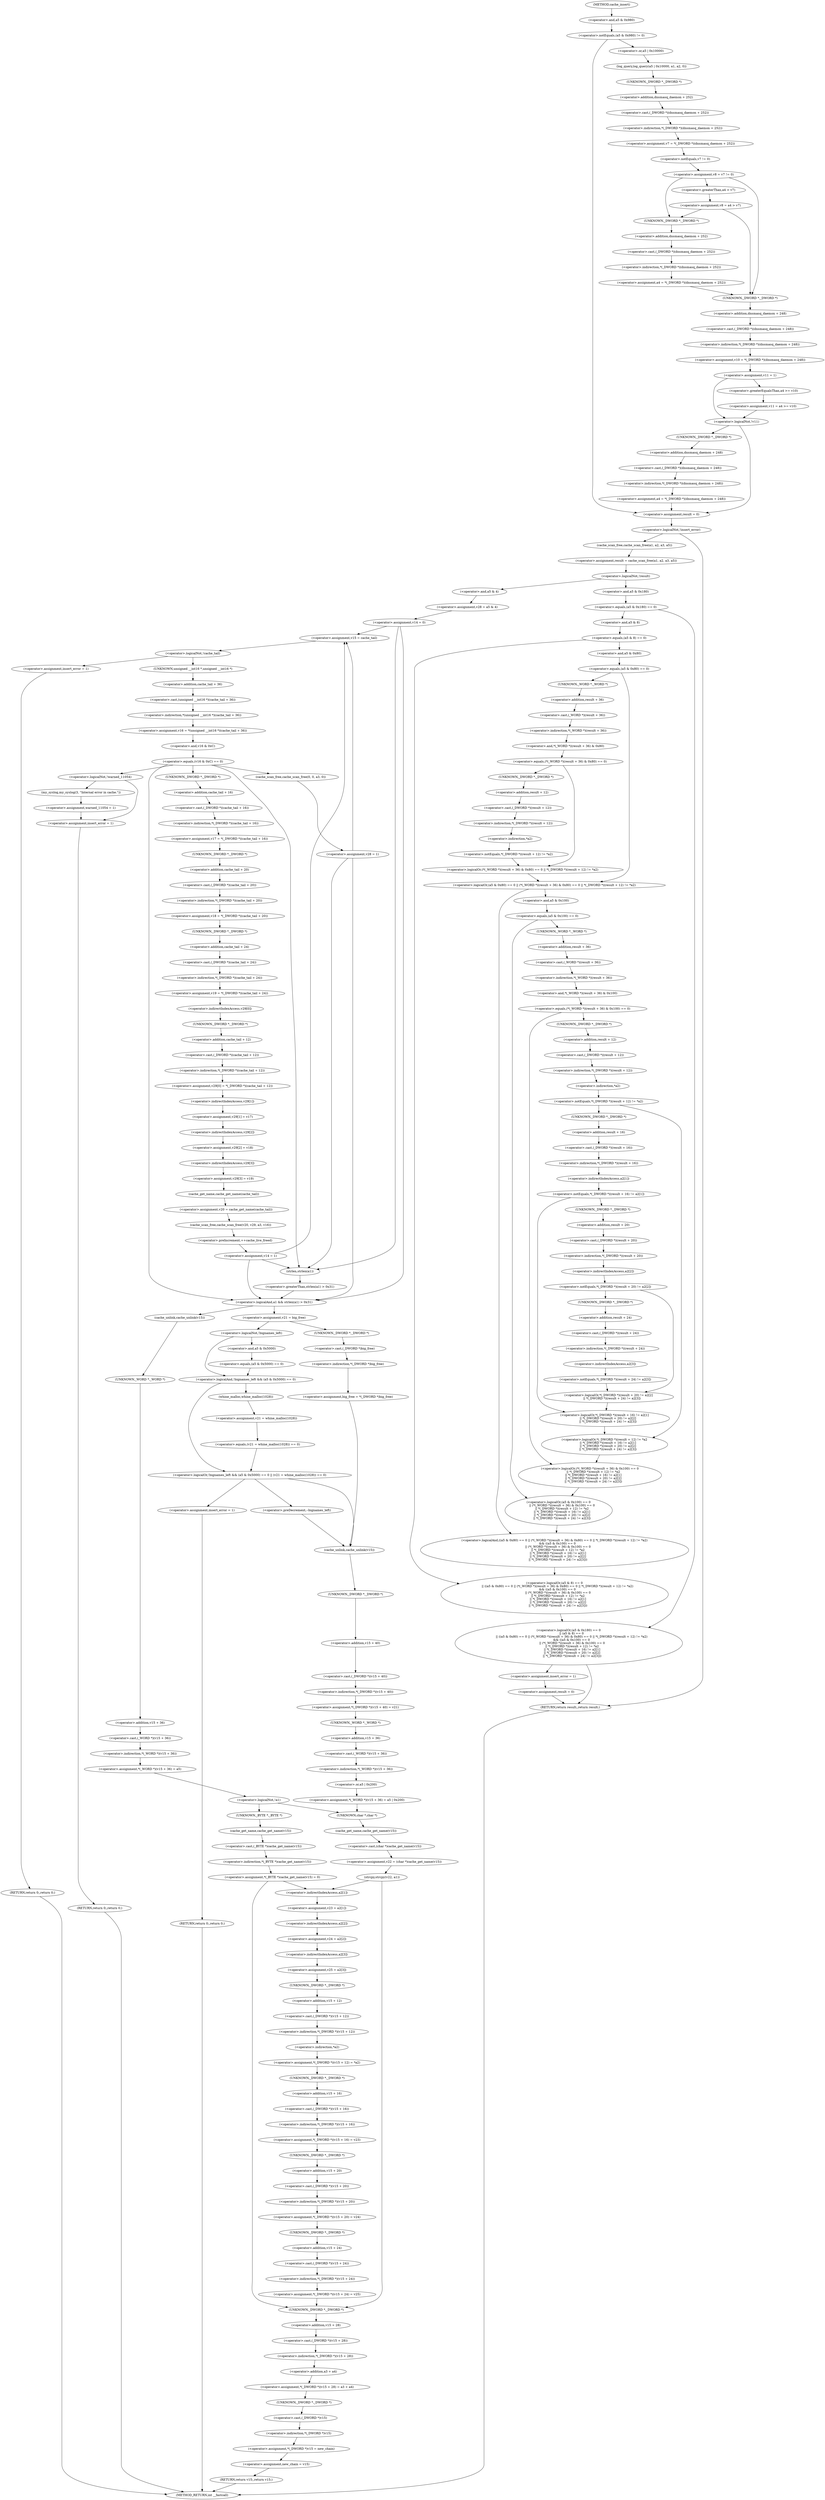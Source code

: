 digraph cache_insert {  
"1000147" [label = "(<operator>.notEquals,(a5 & 0x980) != 0)" ]
"1000148" [label = "(<operator>.and,a5 & 0x980)" ]
"1000153" [label = "(log_query,log_query(a5 | 0x10000, a1, a2, 0))" ]
"1000154" [label = "(<operator>.or,a5 | 0x10000)" ]
"1000160" [label = "(<operator>.assignment,v7 = *(_DWORD *)(dnsmasq_daemon + 252))" ]
"1000162" [label = "(<operator>.indirection,*(_DWORD *)(dnsmasq_daemon + 252))" ]
"1000163" [label = "(<operator>.cast,(_DWORD *)(dnsmasq_daemon + 252))" ]
"1000164" [label = "(UNKNOWN,_DWORD *,_DWORD *)" ]
"1000165" [label = "(<operator>.addition,dnsmasq_daemon + 252)" ]
"1000168" [label = "(<operator>.assignment,v8 = v7 != 0)" ]
"1000170" [label = "(<operator>.notEquals,v7 != 0)" ]
"1000175" [label = "(<operator>.assignment,v8 = a4 > v7)" ]
"1000177" [label = "(<operator>.greaterThan,a4 > v7)" ]
"1000182" [label = "(<operator>.assignment,a4 = *(_DWORD *)(dnsmasq_daemon + 252))" ]
"1000184" [label = "(<operator>.indirection,*(_DWORD *)(dnsmasq_daemon + 252))" ]
"1000185" [label = "(<operator>.cast,(_DWORD *)(dnsmasq_daemon + 252))" ]
"1000186" [label = "(UNKNOWN,_DWORD *,_DWORD *)" ]
"1000187" [label = "(<operator>.addition,dnsmasq_daemon + 252)" ]
"1000190" [label = "(<operator>.assignment,v10 = *(_DWORD *)(dnsmasq_daemon + 248))" ]
"1000192" [label = "(<operator>.indirection,*(_DWORD *)(dnsmasq_daemon + 248))" ]
"1000193" [label = "(<operator>.cast,(_DWORD *)(dnsmasq_daemon + 248))" ]
"1000194" [label = "(UNKNOWN,_DWORD *,_DWORD *)" ]
"1000195" [label = "(<operator>.addition,dnsmasq_daemon + 248)" ]
"1000198" [label = "(<operator>.assignment,v11 = 1)" ]
"1000203" [label = "(<operator>.assignment,v11 = a4 >= v10)" ]
"1000205" [label = "(<operator>.greaterEqualsThan,a4 >= v10)" ]
"1000209" [label = "(<operator>.logicalNot,!v11)" ]
"1000211" [label = "(<operator>.assignment,a4 = *(_DWORD *)(dnsmasq_daemon + 248))" ]
"1000213" [label = "(<operator>.indirection,*(_DWORD *)(dnsmasq_daemon + 248))" ]
"1000214" [label = "(<operator>.cast,(_DWORD *)(dnsmasq_daemon + 248))" ]
"1000215" [label = "(UNKNOWN,_DWORD *,_DWORD *)" ]
"1000216" [label = "(<operator>.addition,dnsmasq_daemon + 248)" ]
"1000219" [label = "(<operator>.assignment,result = 0)" ]
"1000223" [label = "(<operator>.logicalNot,!insert_error)" ]
"1000226" [label = "(<operator>.assignment,result = cache_scan_free(a1, a2, a3, a5))" ]
"1000228" [label = "(cache_scan_free,cache_scan_free(a1, a2, a3, a5))" ]
"1000234" [label = "(<operator>.logicalNot,!result)" ]
"1000237" [label = "(<operator>.assignment,v28 = a5 & 4)" ]
"1000239" [label = "(<operator>.and,a5 & 4)" ]
"1000242" [label = "(<operator>.assignment,v14 = 0)" ]
"1000248" [label = "(<operator>.assignment,v15 = cache_tail)" ]
"1000252" [label = "(<operator>.logicalNot,!cache_tail)" ]
"1000255" [label = "(<operator>.assignment,insert_error = 1)" ]
"1000258" [label = "(RETURN,return 0;,return 0;)" ]
"1000260" [label = "(<operator>.assignment,v16 = *(unsigned __int16 *)(cache_tail + 36))" ]
"1000262" [label = "(<operator>.indirection,*(unsigned __int16 *)(cache_tail + 36))" ]
"1000263" [label = "(<operator>.cast,(unsigned __int16 *)(cache_tail + 36))" ]
"1000264" [label = "(UNKNOWN,unsigned __int16 *,unsigned __int16 *)" ]
"1000265" [label = "(<operator>.addition,cache_tail + 36)" ]
"1000269" [label = "(<operator>.equals,(v16 & 0xC) == 0)" ]
"1000270" [label = "(<operator>.and,v16 & 0xC)" ]
"1000279" [label = "(<operator>.logicalNot,!warned_11054)" ]
"1000282" [label = "(my_syslog,my_syslog(3, \"Internal error in cache.\"))" ]
"1000285" [label = "(<operator>.assignment,warned_11054 = 1)" ]
"1000288" [label = "(<operator>.assignment,insert_error = 1)" ]
"1000291" [label = "(RETURN,return 0;,return 0;)" ]
"1000296" [label = "(<operator>.assignment,v17 = *(_DWORD *)(cache_tail + 16))" ]
"1000298" [label = "(<operator>.indirection,*(_DWORD *)(cache_tail + 16))" ]
"1000299" [label = "(<operator>.cast,(_DWORD *)(cache_tail + 16))" ]
"1000300" [label = "(UNKNOWN,_DWORD *,_DWORD *)" ]
"1000301" [label = "(<operator>.addition,cache_tail + 16)" ]
"1000304" [label = "(<operator>.assignment,v18 = *(_DWORD *)(cache_tail + 20))" ]
"1000306" [label = "(<operator>.indirection,*(_DWORD *)(cache_tail + 20))" ]
"1000307" [label = "(<operator>.cast,(_DWORD *)(cache_tail + 20))" ]
"1000308" [label = "(UNKNOWN,_DWORD *,_DWORD *)" ]
"1000309" [label = "(<operator>.addition,cache_tail + 20)" ]
"1000312" [label = "(<operator>.assignment,v19 = *(_DWORD *)(cache_tail + 24))" ]
"1000314" [label = "(<operator>.indirection,*(_DWORD *)(cache_tail + 24))" ]
"1000315" [label = "(<operator>.cast,(_DWORD *)(cache_tail + 24))" ]
"1000316" [label = "(UNKNOWN,_DWORD *,_DWORD *)" ]
"1000317" [label = "(<operator>.addition,cache_tail + 24)" ]
"1000320" [label = "(<operator>.assignment,v29[0] = *(_DWORD *)(cache_tail + 12))" ]
"1000321" [label = "(<operator>.indirectIndexAccess,v29[0])" ]
"1000324" [label = "(<operator>.indirection,*(_DWORD *)(cache_tail + 12))" ]
"1000325" [label = "(<operator>.cast,(_DWORD *)(cache_tail + 12))" ]
"1000326" [label = "(UNKNOWN,_DWORD *,_DWORD *)" ]
"1000327" [label = "(<operator>.addition,cache_tail + 12)" ]
"1000330" [label = "(<operator>.assignment,v29[1] = v17)" ]
"1000331" [label = "(<operator>.indirectIndexAccess,v29[1])" ]
"1000335" [label = "(<operator>.assignment,v29[2] = v18)" ]
"1000336" [label = "(<operator>.indirectIndexAccess,v29[2])" ]
"1000340" [label = "(<operator>.assignment,v29[3] = v19)" ]
"1000341" [label = "(<operator>.indirectIndexAccess,v29[3])" ]
"1000345" [label = "(<operator>.assignment,v20 = cache_get_name(cache_tail))" ]
"1000347" [label = "(cache_get_name,cache_get_name(cache_tail))" ]
"1000349" [label = "(cache_scan_free,cache_scan_free(v20, v29, a3, v16))" ]
"1000354" [label = "(<operator>.preIncrement,++cache_live_freed)" ]
"1000356" [label = "(<operator>.assignment,v14 = 1)" ]
"1000361" [label = "(cache_scan_free,cache_scan_free(0, 0, a3, 0))" ]
"1000366" [label = "(<operator>.assignment,v28 = 1)" ]
"1000370" [label = "(<operator>.logicalAnd,a1 && strlen(a1) > 0x31)" ]
"1000372" [label = "(<operator>.greaterThan,strlen(a1) > 0x31)" ]
"1000373" [label = "(strlen,strlen(a1))" ]
"1000377" [label = "(<operator>.assignment,v21 = big_free)" ]
"1000383" [label = "(<operator>.assignment,big_free = *(_DWORD *)big_free)" ]
"1000385" [label = "(<operator>.indirection,*(_DWORD *)big_free)" ]
"1000386" [label = "(<operator>.cast,(_DWORD *)big_free)" ]
"1000387" [label = "(UNKNOWN,_DWORD *,_DWORD *)" ]
"1000392" [label = "(<operator>.logicalOr,!bignames_left && (a5 & 0x5000) == 0 || (v21 = whine_malloc(1028)) == 0)" ]
"1000393" [label = "(<operator>.logicalAnd,!bignames_left && (a5 & 0x5000) == 0)" ]
"1000394" [label = "(<operator>.logicalNot,!bignames_left)" ]
"1000396" [label = "(<operator>.equals,(a5 & 0x5000) == 0)" ]
"1000397" [label = "(<operator>.and,a5 & 0x5000)" ]
"1000401" [label = "(<operator>.equals,(v21 = whine_malloc(1028)) == 0)" ]
"1000402" [label = "(<operator>.assignment,v21 = whine_malloc(1028))" ]
"1000404" [label = "(whine_malloc,whine_malloc(1028))" ]
"1000408" [label = "(<operator>.assignment,insert_error = 1)" ]
"1000411" [label = "(RETURN,return 0;,return 0;)" ]
"1000415" [label = "(<operator>.preDecrement,--bignames_left)" ]
"1000417" [label = "(cache_unlink,cache_unlink(v15))" ]
"1000419" [label = "(<operator>.assignment,*(_DWORD *)(v15 + 40) = v21)" ]
"1000420" [label = "(<operator>.indirection,*(_DWORD *)(v15 + 40))" ]
"1000421" [label = "(<operator>.cast,(_DWORD *)(v15 + 40))" ]
"1000422" [label = "(UNKNOWN,_DWORD *,_DWORD *)" ]
"1000423" [label = "(<operator>.addition,v15 + 40)" ]
"1000427" [label = "(<operator>.assignment,*(_WORD *)(v15 + 36) = a5 | 0x200)" ]
"1000428" [label = "(<operator>.indirection,*(_WORD *)(v15 + 36))" ]
"1000429" [label = "(<operator>.cast,(_WORD *)(v15 + 36))" ]
"1000430" [label = "(UNKNOWN,_WORD *,_WORD *)" ]
"1000431" [label = "(<operator>.addition,v15 + 36)" ]
"1000434" [label = "(<operator>.or,a5 | 0x200)" ]
"1000439" [label = "(cache_unlink,cache_unlink(v15))" ]
"1000441" [label = "(<operator>.assignment,*(_WORD *)(v15 + 36) = a5)" ]
"1000442" [label = "(<operator>.indirection,*(_WORD *)(v15 + 36))" ]
"1000443" [label = "(<operator>.cast,(_WORD *)(v15 + 36))" ]
"1000444" [label = "(UNKNOWN,_WORD *,_WORD *)" ]
"1000445" [label = "(<operator>.addition,v15 + 36)" ]
"1000450" [label = "(<operator>.logicalNot,!a1)" ]
"1000453" [label = "(<operator>.assignment,*(_BYTE *)cache_get_name(v15) = 0)" ]
"1000454" [label = "(<operator>.indirection,*(_BYTE *)cache_get_name(v15))" ]
"1000455" [label = "(<operator>.cast,(_BYTE *)cache_get_name(v15))" ]
"1000456" [label = "(UNKNOWN,_BYTE *,_BYTE *)" ]
"1000457" [label = "(cache_get_name,cache_get_name(v15))" ]
"1000461" [label = "(<operator>.assignment,v22 = (char *)cache_get_name(v15))" ]
"1000463" [label = "(<operator>.cast,(char *)cache_get_name(v15))" ]
"1000464" [label = "(UNKNOWN,char *,char *)" ]
"1000465" [label = "(cache_get_name,cache_get_name(v15))" ]
"1000467" [label = "(strcpy,strcpy(v22, a1))" ]
"1000474" [label = "(<operator>.assignment,v23 = a2[1])" ]
"1000476" [label = "(<operator>.indirectIndexAccess,a2[1])" ]
"1000479" [label = "(<operator>.assignment,v24 = a2[2])" ]
"1000481" [label = "(<operator>.indirectIndexAccess,a2[2])" ]
"1000484" [label = "(<operator>.assignment,v25 = a2[3])" ]
"1000486" [label = "(<operator>.indirectIndexAccess,a2[3])" ]
"1000489" [label = "(<operator>.assignment,*(_DWORD *)(v15 + 12) = *a2)" ]
"1000490" [label = "(<operator>.indirection,*(_DWORD *)(v15 + 12))" ]
"1000491" [label = "(<operator>.cast,(_DWORD *)(v15 + 12))" ]
"1000492" [label = "(UNKNOWN,_DWORD *,_DWORD *)" ]
"1000493" [label = "(<operator>.addition,v15 + 12)" ]
"1000496" [label = "(<operator>.indirection,*a2)" ]
"1000498" [label = "(<operator>.assignment,*(_DWORD *)(v15 + 16) = v23)" ]
"1000499" [label = "(<operator>.indirection,*(_DWORD *)(v15 + 16))" ]
"1000500" [label = "(<operator>.cast,(_DWORD *)(v15 + 16))" ]
"1000501" [label = "(UNKNOWN,_DWORD *,_DWORD *)" ]
"1000502" [label = "(<operator>.addition,v15 + 16)" ]
"1000506" [label = "(<operator>.assignment,*(_DWORD *)(v15 + 20) = v24)" ]
"1000507" [label = "(<operator>.indirection,*(_DWORD *)(v15 + 20))" ]
"1000508" [label = "(<operator>.cast,(_DWORD *)(v15 + 20))" ]
"1000509" [label = "(UNKNOWN,_DWORD *,_DWORD *)" ]
"1000510" [label = "(<operator>.addition,v15 + 20)" ]
"1000514" [label = "(<operator>.assignment,*(_DWORD *)(v15 + 24) = v25)" ]
"1000515" [label = "(<operator>.indirection,*(_DWORD *)(v15 + 24))" ]
"1000516" [label = "(<operator>.cast,(_DWORD *)(v15 + 24))" ]
"1000517" [label = "(UNKNOWN,_DWORD *,_DWORD *)" ]
"1000518" [label = "(<operator>.addition,v15 + 24)" ]
"1000522" [label = "(<operator>.assignment,*(_DWORD *)(v15 + 28) = a3 + a4)" ]
"1000523" [label = "(<operator>.indirection,*(_DWORD *)(v15 + 28))" ]
"1000524" [label = "(<operator>.cast,(_DWORD *)(v15 + 28))" ]
"1000525" [label = "(UNKNOWN,_DWORD *,_DWORD *)" ]
"1000526" [label = "(<operator>.addition,v15 + 28)" ]
"1000529" [label = "(<operator>.addition,a3 + a4)" ]
"1000532" [label = "(<operator>.assignment,*(_DWORD *)v15 = new_chain)" ]
"1000533" [label = "(<operator>.indirection,*(_DWORD *)v15)" ]
"1000534" [label = "(<operator>.cast,(_DWORD *)v15)" ]
"1000535" [label = "(UNKNOWN,_DWORD *,_DWORD *)" ]
"1000538" [label = "(<operator>.assignment,new_chain = v15)" ]
"1000541" [label = "(RETURN,return v15;,return v15;)" ]
"1000544" [label = "(<operator>.logicalOr,(a5 & 0x180) == 0\n      || (a5 & 8) == 0\n      || ((a5 & 0x80) == 0 || (*(_WORD *)(result + 36) & 0x80) == 0 || *(_DWORD *)(result + 12) != *a2)\n      && ((a5 & 0x100) == 0\n       || (*(_WORD *)(result + 36) & 0x100) == 0\n       || *(_DWORD *)(result + 12) != *a2\n       || *(_DWORD *)(result + 16) != a2[1]\n       || *(_DWORD *)(result + 20) != a2[2]\n       || *(_DWORD *)(result + 24) != a2[3]))" ]
"1000545" [label = "(<operator>.equals,(a5 & 0x180) == 0)" ]
"1000546" [label = "(<operator>.and,a5 & 0x180)" ]
"1000550" [label = "(<operator>.logicalOr,(a5 & 8) == 0\n      || ((a5 & 0x80) == 0 || (*(_WORD *)(result + 36) & 0x80) == 0 || *(_DWORD *)(result + 12) != *a2)\n      && ((a5 & 0x100) == 0\n       || (*(_WORD *)(result + 36) & 0x100) == 0\n       || *(_DWORD *)(result + 12) != *a2\n       || *(_DWORD *)(result + 16) != a2[1]\n       || *(_DWORD *)(result + 20) != a2[2]\n       || *(_DWORD *)(result + 24) != a2[3]))" ]
"1000551" [label = "(<operator>.equals,(a5 & 8) == 0)" ]
"1000552" [label = "(<operator>.and,a5 & 8)" ]
"1000556" [label = "(<operator>.logicalAnd,((a5 & 0x80) == 0 || (*(_WORD *)(result + 36) & 0x80) == 0 || *(_DWORD *)(result + 12) != *a2)\n      && ((a5 & 0x100) == 0\n       || (*(_WORD *)(result + 36) & 0x100) == 0\n       || *(_DWORD *)(result + 12) != *a2\n       || *(_DWORD *)(result + 16) != a2[1]\n       || *(_DWORD *)(result + 20) != a2[2]\n       || *(_DWORD *)(result + 24) != a2[3]))" ]
"1000557" [label = "(<operator>.logicalOr,(a5 & 0x80) == 0 || (*(_WORD *)(result + 36) & 0x80) == 0 || *(_DWORD *)(result + 12) != *a2)" ]
"1000558" [label = "(<operator>.equals,(a5 & 0x80) == 0)" ]
"1000559" [label = "(<operator>.and,a5 & 0x80)" ]
"1000563" [label = "(<operator>.logicalOr,(*(_WORD *)(result + 36) & 0x80) == 0 || *(_DWORD *)(result + 12) != *a2)" ]
"1000564" [label = "(<operator>.equals,(*(_WORD *)(result + 36) & 0x80) == 0)" ]
"1000565" [label = "(<operator>.and,*(_WORD *)(result + 36) & 0x80)" ]
"1000566" [label = "(<operator>.indirection,*(_WORD *)(result + 36))" ]
"1000567" [label = "(<operator>.cast,(_WORD *)(result + 36))" ]
"1000568" [label = "(UNKNOWN,_WORD *,_WORD *)" ]
"1000569" [label = "(<operator>.addition,result + 36)" ]
"1000574" [label = "(<operator>.notEquals,*(_DWORD *)(result + 12) != *a2)" ]
"1000575" [label = "(<operator>.indirection,*(_DWORD *)(result + 12))" ]
"1000576" [label = "(<operator>.cast,(_DWORD *)(result + 12))" ]
"1000577" [label = "(UNKNOWN,_DWORD *,_DWORD *)" ]
"1000578" [label = "(<operator>.addition,result + 12)" ]
"1000581" [label = "(<operator>.indirection,*a2)" ]
"1000583" [label = "(<operator>.logicalOr,(a5 & 0x100) == 0\n       || (*(_WORD *)(result + 36) & 0x100) == 0\n       || *(_DWORD *)(result + 12) != *a2\n       || *(_DWORD *)(result + 16) != a2[1]\n       || *(_DWORD *)(result + 20) != a2[2]\n       || *(_DWORD *)(result + 24) != a2[3])" ]
"1000584" [label = "(<operator>.equals,(a5 & 0x100) == 0)" ]
"1000585" [label = "(<operator>.and,a5 & 0x100)" ]
"1000589" [label = "(<operator>.logicalOr,(*(_WORD *)(result + 36) & 0x100) == 0\n       || *(_DWORD *)(result + 12) != *a2\n       || *(_DWORD *)(result + 16) != a2[1]\n       || *(_DWORD *)(result + 20) != a2[2]\n       || *(_DWORD *)(result + 24) != a2[3])" ]
"1000590" [label = "(<operator>.equals,(*(_WORD *)(result + 36) & 0x100) == 0)" ]
"1000591" [label = "(<operator>.and,*(_WORD *)(result + 36) & 0x100)" ]
"1000592" [label = "(<operator>.indirection,*(_WORD *)(result + 36))" ]
"1000593" [label = "(<operator>.cast,(_WORD *)(result + 36))" ]
"1000594" [label = "(UNKNOWN,_WORD *,_WORD *)" ]
"1000595" [label = "(<operator>.addition,result + 36)" ]
"1000600" [label = "(<operator>.logicalOr,*(_DWORD *)(result + 12) != *a2\n       || *(_DWORD *)(result + 16) != a2[1]\n       || *(_DWORD *)(result + 20) != a2[2]\n       || *(_DWORD *)(result + 24) != a2[3])" ]
"1000601" [label = "(<operator>.notEquals,*(_DWORD *)(result + 12) != *a2)" ]
"1000602" [label = "(<operator>.indirection,*(_DWORD *)(result + 12))" ]
"1000603" [label = "(<operator>.cast,(_DWORD *)(result + 12))" ]
"1000604" [label = "(UNKNOWN,_DWORD *,_DWORD *)" ]
"1000605" [label = "(<operator>.addition,result + 12)" ]
"1000608" [label = "(<operator>.indirection,*a2)" ]
"1000610" [label = "(<operator>.logicalOr,*(_DWORD *)(result + 16) != a2[1]\n       || *(_DWORD *)(result + 20) != a2[2]\n       || *(_DWORD *)(result + 24) != a2[3])" ]
"1000611" [label = "(<operator>.notEquals,*(_DWORD *)(result + 16) != a2[1])" ]
"1000612" [label = "(<operator>.indirection,*(_DWORD *)(result + 16))" ]
"1000613" [label = "(<operator>.cast,(_DWORD *)(result + 16))" ]
"1000614" [label = "(UNKNOWN,_DWORD *,_DWORD *)" ]
"1000615" [label = "(<operator>.addition,result + 16)" ]
"1000618" [label = "(<operator>.indirectIndexAccess,a2[1])" ]
"1000621" [label = "(<operator>.logicalOr,*(_DWORD *)(result + 20) != a2[2]\n       || *(_DWORD *)(result + 24) != a2[3])" ]
"1000622" [label = "(<operator>.notEquals,*(_DWORD *)(result + 20) != a2[2])" ]
"1000623" [label = "(<operator>.indirection,*(_DWORD *)(result + 20))" ]
"1000624" [label = "(<operator>.cast,(_DWORD *)(result + 20))" ]
"1000625" [label = "(UNKNOWN,_DWORD *,_DWORD *)" ]
"1000626" [label = "(<operator>.addition,result + 20)" ]
"1000629" [label = "(<operator>.indirectIndexAccess,a2[2])" ]
"1000632" [label = "(<operator>.notEquals,*(_DWORD *)(result + 24) != a2[3])" ]
"1000633" [label = "(<operator>.indirection,*(_DWORD *)(result + 24))" ]
"1000634" [label = "(<operator>.cast,(_DWORD *)(result + 24))" ]
"1000635" [label = "(UNKNOWN,_DWORD *,_DWORD *)" ]
"1000636" [label = "(<operator>.addition,result + 24)" ]
"1000639" [label = "(<operator>.indirectIndexAccess,a2[3])" ]
"1000643" [label = "(<operator>.assignment,insert_error = 1)" ]
"1000646" [label = "(<operator>.assignment,result = 0)" ]
"1000649" [label = "(RETURN,return result;,return result;)" ]
"1000120" [label = "(METHOD,cache_insert)" ]
"1000651" [label = "(METHOD_RETURN,int __fastcall)" ]
  "1000147" -> "1000154" 
  "1000147" -> "1000219" 
  "1000148" -> "1000147" 
  "1000153" -> "1000164" 
  "1000154" -> "1000153" 
  "1000160" -> "1000170" 
  "1000162" -> "1000160" 
  "1000163" -> "1000162" 
  "1000164" -> "1000165" 
  "1000165" -> "1000163" 
  "1000168" -> "1000177" 
  "1000168" -> "1000186" 
  "1000168" -> "1000194" 
  "1000170" -> "1000168" 
  "1000175" -> "1000186" 
  "1000175" -> "1000194" 
  "1000177" -> "1000175" 
  "1000182" -> "1000194" 
  "1000184" -> "1000182" 
  "1000185" -> "1000184" 
  "1000186" -> "1000187" 
  "1000187" -> "1000185" 
  "1000190" -> "1000198" 
  "1000192" -> "1000190" 
  "1000193" -> "1000192" 
  "1000194" -> "1000195" 
  "1000195" -> "1000193" 
  "1000198" -> "1000205" 
  "1000198" -> "1000209" 
  "1000203" -> "1000209" 
  "1000205" -> "1000203" 
  "1000209" -> "1000215" 
  "1000209" -> "1000219" 
  "1000211" -> "1000219" 
  "1000213" -> "1000211" 
  "1000214" -> "1000213" 
  "1000215" -> "1000216" 
  "1000216" -> "1000214" 
  "1000219" -> "1000223" 
  "1000223" -> "1000228" 
  "1000223" -> "1000649" 
  "1000226" -> "1000234" 
  "1000228" -> "1000226" 
  "1000234" -> "1000239" 
  "1000234" -> "1000546" 
  "1000237" -> "1000242" 
  "1000239" -> "1000237" 
  "1000242" -> "1000248" 
  "1000242" -> "1000370" 
  "1000242" -> "1000373" 
  "1000248" -> "1000252" 
  "1000252" -> "1000255" 
  "1000252" -> "1000264" 
  "1000255" -> "1000258" 
  "1000258" -> "1000651" 
  "1000260" -> "1000270" 
  "1000262" -> "1000260" 
  "1000263" -> "1000262" 
  "1000264" -> "1000265" 
  "1000265" -> "1000263" 
  "1000269" -> "1000370" 
  "1000269" -> "1000373" 
  "1000269" -> "1000279" 
  "1000269" -> "1000300" 
  "1000269" -> "1000361" 
  "1000270" -> "1000269" 
  "1000279" -> "1000282" 
  "1000279" -> "1000288" 
  "1000282" -> "1000285" 
  "1000285" -> "1000288" 
  "1000288" -> "1000291" 
  "1000291" -> "1000651" 
  "1000296" -> "1000308" 
  "1000298" -> "1000296" 
  "1000299" -> "1000298" 
  "1000300" -> "1000301" 
  "1000301" -> "1000299" 
  "1000304" -> "1000316" 
  "1000306" -> "1000304" 
  "1000307" -> "1000306" 
  "1000308" -> "1000309" 
  "1000309" -> "1000307" 
  "1000312" -> "1000321" 
  "1000314" -> "1000312" 
  "1000315" -> "1000314" 
  "1000316" -> "1000317" 
  "1000317" -> "1000315" 
  "1000320" -> "1000331" 
  "1000321" -> "1000326" 
  "1000324" -> "1000320" 
  "1000325" -> "1000324" 
  "1000326" -> "1000327" 
  "1000327" -> "1000325" 
  "1000330" -> "1000336" 
  "1000331" -> "1000330" 
  "1000335" -> "1000341" 
  "1000336" -> "1000335" 
  "1000340" -> "1000347" 
  "1000341" -> "1000340" 
  "1000345" -> "1000349" 
  "1000347" -> "1000345" 
  "1000349" -> "1000354" 
  "1000354" -> "1000356" 
  "1000356" -> "1000248" 
  "1000356" -> "1000370" 
  "1000356" -> "1000373" 
  "1000361" -> "1000366" 
  "1000366" -> "1000248" 
  "1000366" -> "1000370" 
  "1000366" -> "1000373" 
  "1000370" -> "1000377" 
  "1000370" -> "1000439" 
  "1000372" -> "1000370" 
  "1000373" -> "1000372" 
  "1000377" -> "1000387" 
  "1000377" -> "1000394" 
  "1000383" -> "1000417" 
  "1000385" -> "1000383" 
  "1000386" -> "1000385" 
  "1000387" -> "1000386" 
  "1000392" -> "1000408" 
  "1000392" -> "1000415" 
  "1000392" -> "1000417" 
  "1000393" -> "1000392" 
  "1000393" -> "1000404" 
  "1000394" -> "1000393" 
  "1000394" -> "1000397" 
  "1000396" -> "1000393" 
  "1000397" -> "1000396" 
  "1000401" -> "1000392" 
  "1000402" -> "1000401" 
  "1000404" -> "1000402" 
  "1000408" -> "1000411" 
  "1000411" -> "1000651" 
  "1000415" -> "1000417" 
  "1000417" -> "1000422" 
  "1000419" -> "1000430" 
  "1000420" -> "1000419" 
  "1000421" -> "1000420" 
  "1000422" -> "1000423" 
  "1000423" -> "1000421" 
  "1000427" -> "1000464" 
  "1000428" -> "1000434" 
  "1000429" -> "1000428" 
  "1000430" -> "1000431" 
  "1000431" -> "1000429" 
  "1000434" -> "1000427" 
  "1000439" -> "1000444" 
  "1000441" -> "1000450" 
  "1000442" -> "1000441" 
  "1000443" -> "1000442" 
  "1000444" -> "1000445" 
  "1000445" -> "1000443" 
  "1000450" -> "1000456" 
  "1000450" -> "1000464" 
  "1000453" -> "1000525" 
  "1000453" -> "1000476" 
  "1000454" -> "1000453" 
  "1000455" -> "1000454" 
  "1000456" -> "1000457" 
  "1000457" -> "1000455" 
  "1000461" -> "1000467" 
  "1000463" -> "1000461" 
  "1000464" -> "1000465" 
  "1000465" -> "1000463" 
  "1000467" -> "1000525" 
  "1000467" -> "1000476" 
  "1000474" -> "1000481" 
  "1000476" -> "1000474" 
  "1000479" -> "1000486" 
  "1000481" -> "1000479" 
  "1000484" -> "1000492" 
  "1000486" -> "1000484" 
  "1000489" -> "1000501" 
  "1000490" -> "1000496" 
  "1000491" -> "1000490" 
  "1000492" -> "1000493" 
  "1000493" -> "1000491" 
  "1000496" -> "1000489" 
  "1000498" -> "1000509" 
  "1000499" -> "1000498" 
  "1000500" -> "1000499" 
  "1000501" -> "1000502" 
  "1000502" -> "1000500" 
  "1000506" -> "1000517" 
  "1000507" -> "1000506" 
  "1000508" -> "1000507" 
  "1000509" -> "1000510" 
  "1000510" -> "1000508" 
  "1000514" -> "1000525" 
  "1000515" -> "1000514" 
  "1000516" -> "1000515" 
  "1000517" -> "1000518" 
  "1000518" -> "1000516" 
  "1000522" -> "1000535" 
  "1000523" -> "1000529" 
  "1000524" -> "1000523" 
  "1000525" -> "1000526" 
  "1000526" -> "1000524" 
  "1000529" -> "1000522" 
  "1000532" -> "1000538" 
  "1000533" -> "1000532" 
  "1000534" -> "1000533" 
  "1000535" -> "1000534" 
  "1000538" -> "1000541" 
  "1000541" -> "1000651" 
  "1000544" -> "1000643" 
  "1000544" -> "1000649" 
  "1000545" -> "1000544" 
  "1000545" -> "1000552" 
  "1000546" -> "1000545" 
  "1000550" -> "1000544" 
  "1000551" -> "1000550" 
  "1000551" -> "1000559" 
  "1000552" -> "1000551" 
  "1000556" -> "1000550" 
  "1000557" -> "1000556" 
  "1000557" -> "1000585" 
  "1000558" -> "1000568" 
  "1000558" -> "1000557" 
  "1000559" -> "1000558" 
  "1000563" -> "1000557" 
  "1000564" -> "1000577" 
  "1000564" -> "1000563" 
  "1000565" -> "1000564" 
  "1000566" -> "1000565" 
  "1000567" -> "1000566" 
  "1000568" -> "1000569" 
  "1000569" -> "1000567" 
  "1000574" -> "1000563" 
  "1000575" -> "1000581" 
  "1000576" -> "1000575" 
  "1000577" -> "1000578" 
  "1000578" -> "1000576" 
  "1000581" -> "1000574" 
  "1000583" -> "1000556" 
  "1000584" -> "1000594" 
  "1000584" -> "1000583" 
  "1000585" -> "1000584" 
  "1000589" -> "1000583" 
  "1000590" -> "1000604" 
  "1000590" -> "1000589" 
  "1000591" -> "1000590" 
  "1000592" -> "1000591" 
  "1000593" -> "1000592" 
  "1000594" -> "1000595" 
  "1000595" -> "1000593" 
  "1000600" -> "1000589" 
  "1000601" -> "1000614" 
  "1000601" -> "1000600" 
  "1000602" -> "1000608" 
  "1000603" -> "1000602" 
  "1000604" -> "1000605" 
  "1000605" -> "1000603" 
  "1000608" -> "1000601" 
  "1000610" -> "1000600" 
  "1000611" -> "1000625" 
  "1000611" -> "1000610" 
  "1000612" -> "1000618" 
  "1000613" -> "1000612" 
  "1000614" -> "1000615" 
  "1000615" -> "1000613" 
  "1000618" -> "1000611" 
  "1000621" -> "1000610" 
  "1000622" -> "1000635" 
  "1000622" -> "1000621" 
  "1000623" -> "1000629" 
  "1000624" -> "1000623" 
  "1000625" -> "1000626" 
  "1000626" -> "1000624" 
  "1000629" -> "1000622" 
  "1000632" -> "1000621" 
  "1000633" -> "1000639" 
  "1000634" -> "1000633" 
  "1000635" -> "1000636" 
  "1000636" -> "1000634" 
  "1000639" -> "1000632" 
  "1000643" -> "1000646" 
  "1000646" -> "1000649" 
  "1000649" -> "1000651" 
  "1000120" -> "1000148" 
}
